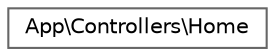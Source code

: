 digraph "Graphical Class Hierarchy"
{
 // LATEX_PDF_SIZE
  bgcolor="transparent";
  edge [fontname=Helvetica,fontsize=10,labelfontname=Helvetica,labelfontsize=10];
  node [fontname=Helvetica,fontsize=10,shape=box,height=0.2,width=0.4];
  rankdir="LR";
  Node0 [id="Node000000",label="App\\Controllers\\Home",height=0.2,width=0.4,color="grey40", fillcolor="white", style="filled",URL="$classApp_1_1Controllers_1_1Home.html",tooltip=" "];
}
